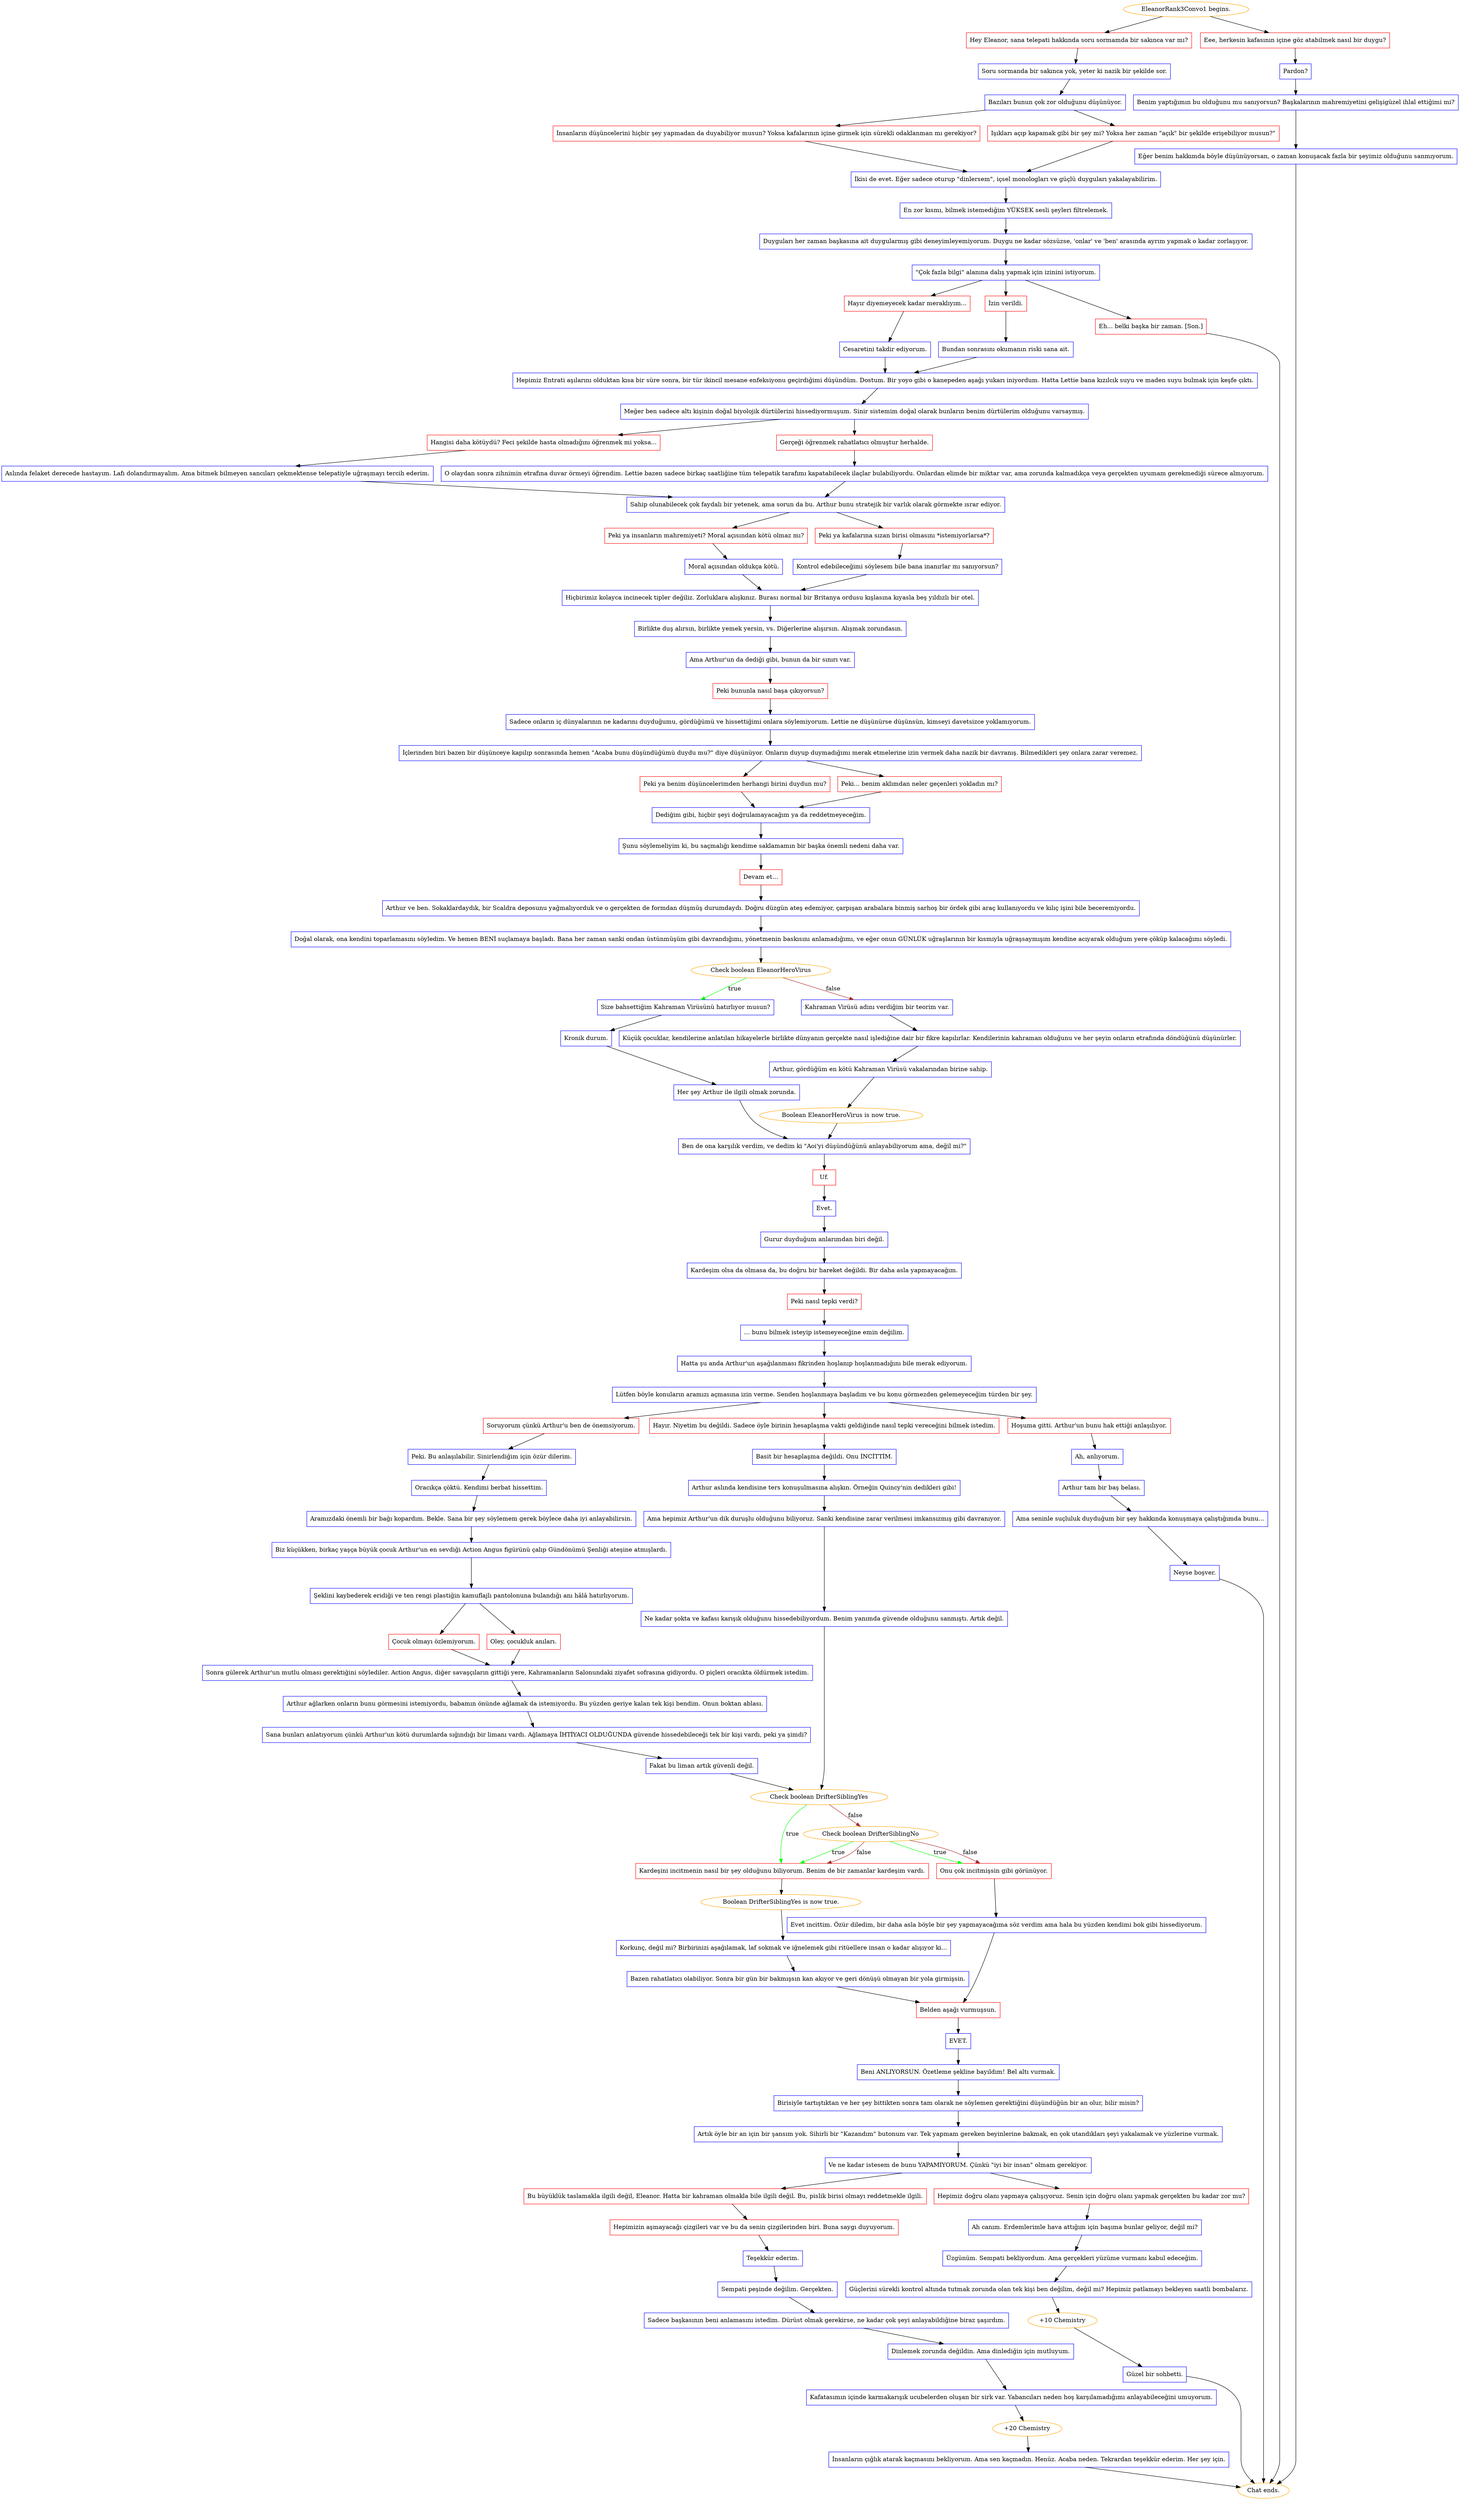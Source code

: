 digraph {
	"EleanorRank3Convo1 begins." [color=orange];
		"EleanorRank3Convo1 begins." -> j2890697052;
		"EleanorRank3Convo1 begins." -> j3019535798;
	j2890697052 [label="Hey Eleanor, sana telepati hakkında soru sormamda bir sakınca var mı?",shape=box,color=red];
		j2890697052 -> j1426393481;
	j3019535798 [label="Eee, herkesin kafasının içine göz atabilmek nasıl bir duygu?",shape=box,color=red];
		j3019535798 -> j898201954;
	j1426393481 [label="Soru sormanda bir sakınca yok, yeter ki nazik bir şekilde sor.",shape=box,color=blue];
		j1426393481 -> j2781069590;
	j898201954 [label="Pardon?",shape=box,color=blue];
		j898201954 -> j2854417361;
	j2781069590 [label="Bazıları bunun çok zor olduğunu düşünüyor.",shape=box,color=blue];
		j2781069590 -> j3475863090;
		j2781069590 -> j245170121;
	j2854417361 [label="Benim yaptığımın bu olduğunu mu sanıyorsun? Başkalarının mahremiyetini gelişigüzel ihlal ettiğimi mi?",shape=box,color=blue];
		j2854417361 -> j4181938468;
	j3475863090 [label="İnsanların düşüncelerini hiçbir şey yapmadan da duyabiliyor musun? Yoksa kafalarının içine girmek için sürekli odaklanman mı gerekiyor?",shape=box,color=red];
		j3475863090 -> j2577875948;
	j245170121 [label="Işıkları açıp kapamak gibi bir şey mi? Yoksa her zaman \"açık\" bir şekilde erişebiliyor musun?\"",shape=box,color=red];
		j245170121 -> j2577875948;
	j4181938468 [label="Eğer benim hakkımda böyle düşünüyorsan, o zaman konuşacak fazla bir şeyimiz olduğunu sanmıyorum.",shape=box,color=blue];
		j4181938468 -> "Chat ends.";
	j2577875948 [label="İkisi de evet. Eğer sadece oturup \"dinlersem\", içsel monologları ve güçlü duyguları yakalayabilirim.",shape=box,color=blue];
		j2577875948 -> j2882081322;
	"Chat ends." [color=orange];
	j2882081322 [label="En zor kısmı, bilmek istemediğim YÜKSEK sesli şeyleri filtrelemek.",shape=box,color=blue];
		j2882081322 -> j3822945609;
	j3822945609 [label="Duyguları her zaman başkasına ait duygularmış gibi deneyimleyemiyorum. Duygu ne kadar sözsüzse, 'onlar' ve 'ben' arasında ayrım yapmak o kadar zorlaşıyor.",shape=box,color=blue];
		j3822945609 -> j4109859556;
	j4109859556 [label="\"Çok fazla bilgi\" alanına dalış yapmak için izinini istiyorum.",shape=box,color=blue];
		j4109859556 -> j1092150010;
		j4109859556 -> j2641981178;
		j4109859556 -> j4009467406;
	j1092150010 [label="Hayır diyemeyecek kadar meraklıyım...",shape=box,color=red];
		j1092150010 -> j3618107600;
	j2641981178 [label="İzin verildi.",shape=box,color=red];
		j2641981178 -> j2625371173;
	j4009467406 [label="Eh... belki başka bir zaman. [Son.]",shape=box,color=red];
		j4009467406 -> "Chat ends.";
	j3618107600 [label="Cesaretini takdir ediyorum.",shape=box,color=blue];
		j3618107600 -> j3554041655;
	j2625371173 [label="Bundan sonrasını okumanın riski sana ait.",shape=box,color=blue];
		j2625371173 -> j3554041655;
	j3554041655 [label="Hepimiz Entrati aşılarını olduktan kısa bir süre sonra, bir tür ikincil mesane enfeksiyonu geçirdiğimi düşündüm. Dostum. Bir yoyo gibi o kanepeden aşağı yukarı iniyordum. Hatta Lettie bana kızılcık suyu ve maden suyu bulmak için keşfe çıktı.",shape=box,color=blue];
		j3554041655 -> j2059830458;
	j2059830458 [label="Meğer ben sadece altı kişinin doğal biyolojik dürtülerini hissediyormuşum. Sinir sistemim doğal olarak bunların benim dürtülerim olduğunu varsaymış.",shape=box,color=blue];
		j2059830458 -> j3894976037;
		j2059830458 -> j700200938;
	j3894976037 [label="Hangisi daha kötüydü? Feci şekilde hasta olmadığını öğrenmek mi yoksa...",shape=box,color=red];
		j3894976037 -> j4009004177;
	j700200938 [label="Gerçeği öğrenmek rahatlatıcı olmuştur herhalde.",shape=box,color=red];
		j700200938 -> j2152301164;
	j4009004177 [label="Aslında felaket derecede hastayım. Lafı dolandırmayalım. Ama bitmek bilmeyen sancıları çekmektense telepatiyle uğraşmayı tercih ederim.",shape=box,color=blue];
		j4009004177 -> j1857498735;
	j2152301164 [label="O olaydan sonra zihnimin etrafına duvar örmeyi öğrendim. Lettie bazen sadece birkaç saatliğine tüm telepatik tarafımı kapatabilecek ilaçlar bulabiliyordu. Onlardan elimde bir miktar var, ama zorunda kalmadıkça veya gerçekten uyumam gerekmediği sürece almıyorum.",shape=box,color=blue];
		j2152301164 -> j1857498735;
	j1857498735 [label="Sahip olunabilecek çok faydalı bir yetenek, ama sorun da bu. Arthur bunu stratejik bir varlık olarak görmekte ısrar ediyor.",shape=box,color=blue];
		j1857498735 -> j1511241055;
		j1857498735 -> j3434530761;
	j1511241055 [label="Peki ya insanların mahremiyeti? Moral açısından kötü olmaz mı?",shape=box,color=red];
		j1511241055 -> j3229366216;
	j3434530761 [label="Peki ya kafalarına sızan birisi olmasını *istemiyorlarsa*?",shape=box,color=red];
		j3434530761 -> j189355368;
	j3229366216 [label="Moral açısından oldukça kötü.",shape=box,color=blue];
		j3229366216 -> j1305858357;
	j189355368 [label="Kontrol edebileceğimi söylesem bile bana inanırlar mı sanıyorsun?",shape=box,color=blue];
		j189355368 -> j1305858357;
	j1305858357 [label="Hiçbirimiz kolayca incinecek tipler değiliz. Zorluklara alışkınız. Burası normal bir Britanya ordusu kışlasına kıyasla beş yıldızlı bir otel.",shape=box,color=blue];
		j1305858357 -> j984817998;
	j984817998 [label="Birlikte duş alırsın, birlikte yemek yersin, vs. Diğerlerine alışırsın. Alışmak zorundasın.",shape=box,color=blue];
		j984817998 -> j2503401833;
	j2503401833 [label="Ama Arthur'un da dediği gibi, bunun da bir sınırı var.",shape=box,color=blue];
		j2503401833 -> j2322134789;
	j2322134789 [label="Peki bununla nasıl başa çıkıyorsun?",shape=box,color=red];
		j2322134789 -> j622731132;
	j622731132 [label="Sadece onların iç dünyalarının ne kadarını duyduğumu, gördüğümü ve hissettiğimi onlara söylemiyorum. Lettie ne düşünürse düşünsün, kimseyi davetsizce yoklamıyorum.",shape=box,color=blue];
		j622731132 -> j1246108459;
	j1246108459 [label="İçlerinden biri bazen bir düşünceye kapılıp sonrasında hemen \"Acaba bunu düşündüğümü duydu mu?\" diye düşünüyor. Onların duyup duymadığımı merak etmelerine izin vermek daha nazik bir davranış. Bilmedikleri şey onlara zarar veremez.",shape=box,color=blue];
		j1246108459 -> j2450501466;
		j1246108459 -> j4147004036;
	j2450501466 [label="Peki ya benim düşüncelerimden herhangi birini duydun mu?",shape=box,color=red];
		j2450501466 -> j2965189171;
	j4147004036 [label="Peki... benim aklımdan neler geçenleri yokladın mı?",shape=box,color=red];
		j4147004036 -> j2965189171;
	j2965189171 [label="Dediğim gibi, hiçbir şeyi doğrulamayacağım ya da reddetmeyeceğim.",shape=box,color=blue];
		j2965189171 -> j3194079497;
	j3194079497 [label="Şunu söylemeliyim ki, bu saçmalığı kendime saklamamın bir başka önemli nedeni daha var.",shape=box,color=blue];
		j3194079497 -> j2815904910;
	j2815904910 [label="Devam et…",shape=box,color=red];
		j2815904910 -> j3841309291;
	j3841309291 [label="Arthur ve ben. Sokaklardaydık, bir Scaldra deposunu yağmalıyorduk ve o gerçekten de formdan düşmüş durumdaydı. Doğru düzgün ateş edemiyor, çarpışan arabalara binmiş sarhoş bir ördek gibi araç kullanıyordu ve kılıç işini bile beceremiyordu.",shape=box,color=blue];
		j3841309291 -> j1361143955;
	j1361143955 [label="Doğal olarak, ona kendini toparlamasını söyledim. Ve hemen BENİ suçlamaya başladı. Bana her zaman sanki ondan üstünmüşüm gibi davrandığımı, yönetmenin baskısını anlamadığımı, ve eğer onun GÜNLÜK uğraşlarının bir kısmıyla uğraşsaymışım kendine acıyarak olduğum yere çöküp kalacağımı söyledi.",shape=box,color=blue];
		j1361143955 -> j1362887736;
	j1362887736 [label="Check boolean EleanorHeroVirus",color=orange];
		j1362887736 -> j3807681084 [label=true,color=green];
		j1362887736 -> j2338978945 [label=false,color=brown];
	j3807681084 [label="Size bahsettiğim Kahraman Virüsünü hatırlıyor musun?",shape=box,color=blue];
		j3807681084 -> j1594291554;
	j2338978945 [label="Kahraman Virüsü adını verdiğim bir teorim var.",shape=box,color=blue];
		j2338978945 -> j534552006;
	j1594291554 [label="Kronik durum.",shape=box,color=blue];
		j1594291554 -> j514020489;
	j534552006 [label="Küçük çocuklar, kendilerine anlatılan hikayelerle birlikte dünyanın gerçekte nasıl işlediğine dair bir fikre kapılırlar. Kendilerinin kahraman olduğunu ve her şeyin onların etrafında döndüğünü düşünürler.",shape=box,color=blue];
		j534552006 -> j4273164424;
	j514020489 [label="Her şey Arthur ile ilgili olmak zorunda.",shape=box,color=blue];
		j514020489 -> j2858742143;
	j4273164424 [label="Arthur, gördüğüm en kötü Kahraman Virüsü vakalarından birine sahip.",shape=box,color=blue];
		j4273164424 -> j855868105;
	j2858742143 [label="Ben de ona karşılık verdim, ve dedim ki \"Aoi'yi düşündüğünü anlayabiliyorum ama, değil mi?\"",shape=box,color=blue];
		j2858742143 -> j3291475171;
	j855868105 [label="Boolean EleanorHeroVirus is now true.",color=orange];
		j855868105 -> j2858742143;
	j3291475171 [label="Uf.",shape=box,color=red];
		j3291475171 -> j2861025343;
	j2861025343 [label="Evet.",shape=box,color=blue];
		j2861025343 -> j1401171784;
	j1401171784 [label="Gurur duyduğum anlarımdan biri değil.",shape=box,color=blue];
		j1401171784 -> j99390776;
	j99390776 [label="Kardeşim olsa da olmasa da, bu doğru bir hareket değildi. Bir daha asla yapmayacağım.",shape=box,color=blue];
		j99390776 -> j1074184664;
	j1074184664 [label="Peki nasıl tepki verdi?",shape=box,color=red];
		j1074184664 -> j2058504490;
	j2058504490 [label="… bunu bilmek isteyip istemeyeceğine emin değilim.",shape=box,color=blue];
		j2058504490 -> j1058690929;
	j1058690929 [label="Hatta şu anda Arthur'un aşağılanması fikrinden hoşlanıp hoşlanmadığını bile merak ediyorum.",shape=box,color=blue];
		j1058690929 -> j4175141252;
	j4175141252 [label="Lütfen böyle konuların aramızı açmasına izin verme. Senden hoşlanmaya başladım ve bu konu görmezden gelemeyeceğim türden bir şey.",shape=box,color=blue];
		j4175141252 -> j1583492314;
		j4175141252 -> j1852908636;
		j4175141252 -> j3389013439;
	j1583492314 [label="Soruyorum çünkü Arthur'u ben de önemsiyorum.",shape=box,color=red];
		j1583492314 -> j515005898;
	j1852908636 [label="Hayır. Niyetim bu değildi. Sadece öyle birinin hesaplaşma vakti geldiğinde nasıl tepki vereceğini bilmek istedim.",shape=box,color=red];
		j1852908636 -> j904006175;
	j3389013439 [label="Hoşuma gitti. Arthur'un bunu hak ettiği anlaşılıyor.",shape=box,color=red];
		j3389013439 -> j3391586688;
	j515005898 [label="Peki. Bu anlaşılabilir. Sinirlendiğim için özür dilerim.",shape=box,color=blue];
		j515005898 -> j2817359038;
	j904006175 [label="Basit bir hesaplaşma değildi. Onu İNCİTTİM.",shape=box,color=blue];
		j904006175 -> j1082640228;
	j3391586688 [label="Ah, anlıyorum.",shape=box,color=blue];
		j3391586688 -> j3931016753;
	j2817359038 [label="Oracıkça çöktü. Kendimi berbat hissettim.",shape=box,color=blue];
		j2817359038 -> j2758359137;
	j1082640228 [label="Arthur aslında kendisine ters konuşulmasına alışkın. Örneğin Quincy'nin dedikleri gibi!",shape=box,color=blue];
		j1082640228 -> j742011469;
	j3931016753 [label="Arthur tam bir baş belası.",shape=box,color=blue];
		j3931016753 -> j1643730789;
	j2758359137 [label="Aramızdaki önemli bir bağı kopardım. Bekle. Sana bir şey söylemem gerek böylece daha iyi anlayabilirsin.",shape=box,color=blue];
		j2758359137 -> j1332115599;
	j742011469 [label="Ama hepimiz Arthur'un dik duruşlu olduğunu biliyoruz. Sanki kendisine zarar verilmesi imkansızmış gibi davranıyor.",shape=box,color=blue];
		j742011469 -> j3350692797;
	j1643730789 [label="Ama seninle suçluluk duyduğum bir şey hakkında konuşmaya çalıştığımda bunu...",shape=box,color=blue];
		j1643730789 -> j2570254257;
	j1332115599 [label="Biz küçükken, birkaç yaşça büyük çocuk Arthur'un en sevdiği Action Angus figürünü çalıp Gündönümü Şenliği ateşine atmışlardı.",shape=box,color=blue];
		j1332115599 -> j2428488439;
	j3350692797 [label="Ne kadar şokta ve kafası karışık olduğunu hissedebiliyordum. Benim yanımda güvende olduğunu sanmıştı. Artık değil.",shape=box,color=blue];
		j3350692797 -> j4218162884;
	j2570254257 [label="Neyse boşver.",shape=box,color=blue];
		j2570254257 -> "Chat ends.";
	j2428488439 [label="Şeklini kaybederek eridiği ve ten rengi plastiğin kamuflajlı pantolonuna bulandığı anı hâlâ hatırlıyorum.",shape=box,color=blue];
		j2428488439 -> j2065434518;
		j2428488439 -> j130731095;
	j4218162884 [label="Check boolean DrifterSiblingYes",color=orange];
		j4218162884 -> j558405835 [label=true,color=green];
		j4218162884 -> j1944990817 [label=false,color=brown];
	j2065434518 [label="Çocuk olmayı özlemiyorum.",shape=box,color=red];
		j2065434518 -> j4171010031;
	j130731095 [label="Oley, çocukluk anıları.",shape=box,color=red];
		j130731095 -> j4171010031;
	j558405835 [label="Kardeşini incitmenin nasıl bir şey olduğunu biliyorum. Benim de bir zamanlar kardeşim vardı.",shape=box,color=red];
		j558405835 -> j2081462065;
	j1944990817 [label="Check boolean DrifterSiblingNo",color=orange];
		j1944990817 -> j558405835 [label=true,color=green];
		j1944990817 -> j2686727553 [label=true,color=green];
		j1944990817 -> j558405835 [label=false,color=brown];
		j1944990817 -> j2686727553 [label=false,color=brown];
	j4171010031 [label="Sonra gülerek Arthur'un mutlu olması gerektiğini söylediler. Action Angus, diğer savaşçıların gittiği yere, Kahramanların Salonundaki ziyafet sofrasına gidiyordu. O piçleri oracıkta öldürmek istedim.",shape=box,color=blue];
		j4171010031 -> j1369597710;
	j2081462065 [label="Boolean DrifterSiblingYes is now true.",color=orange];
		j2081462065 -> j3745331143;
	j2686727553 [label="Onu çok incitmişsin gibi görünüyor.",shape=box,color=red];
		j2686727553 -> j2895774101;
	j1369597710 [label="Arthur ağlarken onların bunu görmesini istemiyordu, babamın önünde ağlamak da istemiyordu. Bu yüzden geriye kalan tek kişi bendim. Onun boktan ablası.",shape=box,color=blue];
		j1369597710 -> j373504325;
	j3745331143 [label="Korkunç, değil mi? Birbirinizi aşağılamak, laf sokmak ve iğnelemek gibi ritüellere insan o kadar alışıyor ki...",shape=box,color=blue];
		j3745331143 -> j2443422123;
	j2895774101 [label="Evet incittim. Özür diledim, bir daha asla böyle bir şey yapmayacağıma söz verdim ama hala bu yüzden kendimi bok gibi hissediyorum.",shape=box,color=blue];
		j2895774101 -> j1843179184;
	j373504325 [label="Sana bunları anlatıyorum çünkü Arthur'un kötü durumlarda sığındığı bir limanı vardı. Ağlamaya İHTİYACI OLDUĞUNDA güvende hissedebileceği tek bir kişi vardı, peki ya şimdi?",shape=box,color=blue];
		j373504325 -> j3857720292;
	j2443422123 [label="Bazen rahatlatıcı olabiliyor. Sonra bir gün bir bakmışsın kan akıyor ve geri dönüşü olmayan bir yola girmişsin.",shape=box,color=blue];
		j2443422123 -> j1843179184;
	j1843179184 [label="Belden aşağı vurmuşsun.",shape=box,color=red];
		j1843179184 -> j1564331863;
	j3857720292 [label="Fakat bu liman artık güvenli değil.",shape=box,color=blue];
		j3857720292 -> j4218162884;
	j1564331863 [label="EVET.",shape=box,color=blue];
		j1564331863 -> j1780138946;
	j1780138946 [label="Beni ANLIYORSUN. Özetleme şekline bayıldım! Bel altı vurmak.",shape=box,color=blue];
		j1780138946 -> j4285563317;
	j4285563317 [label="Birisiyle tartıştıktan ve her şey bittikten sonra tam olarak ne söylemen gerektiğini düşündüğün bir an olur, bilir misin?",shape=box,color=blue];
		j4285563317 -> j774343062;
	j774343062 [label="Artık öyle bir an için bir şansım yok. Sihirli bir \"Kazandım\" butonum var. Tek yapmam gereken beyinlerine bakmak, en çok utandıkları şeyi yakalamak ve yüzlerine vurmak.",shape=box,color=blue];
		j774343062 -> j3230545447;
	j3230545447 [label="Ve ne kadar istesem de bunu YAPAMIYORUM. Çünkü \"iyi bir insan\" olmam gerekiyor.",shape=box,color=blue];
		j3230545447 -> j4258918873;
		j3230545447 -> j3506969110;
	j4258918873 [label="Bu büyüklük taslamakla ilgili değil, Eleanor. Hatta bir kahraman olmakla bile ilgili değil. Bu, pislik birisi olmayı reddetmekle ilgili.",shape=box,color=red];
		j4258918873 -> j1264673765;
	j3506969110 [label="Hepimiz doğru olanı yapmaya çalışıyoruz. Senin için doğru olanı yapmak gerçekten bu kadar zor mu?",shape=box,color=red];
		j3506969110 -> j92154291;
	j1264673765 [label="Hepimizin aşmayacağı çizgileri var ve bu da senin çizgilerinden biri. Buna saygı duyuyorum.",shape=box,color=red];
		j1264673765 -> j182513156;
	j92154291 [label="Ah canım. Erdemlerimle hava attığım için başıma bunlar geliyor, değil mi?",shape=box,color=blue];
		j92154291 -> j2060133776;
	j182513156 [label="Teşekkür ederim.",shape=box,color=blue];
		j182513156 -> j3939327144;
	j2060133776 [label="Üzgünüm. Sempati bekliyordum. Ama gerçekleri yüzüme vurmanı kabul edeceğim.",shape=box,color=blue];
		j2060133776 -> j863542024;
	j3939327144 [label="Sempati peşinde değilim. Gerçekten.",shape=box,color=blue];
		j3939327144 -> j3951808372;
	j863542024 [label="Güçlerini sürekli kontrol altında tutmak zorunda olan tek kişi ben değilim, değil mi? Hepimiz patlamayı bekleyen saatli bombalarız.",shape=box,color=blue];
		j863542024 -> j1739360491;
	j3951808372 [label="Sadece başkasının beni anlamasını istedim. Dürüst olmak gerekirse, ne kadar çok şeyi anlayabildiğine biraz şaşırdım.",shape=box,color=blue];
		j3951808372 -> j2032165591;
	j1739360491 [label="+10 Chemistry",color=orange];
		j1739360491 -> j883494216;
	j2032165591 [label="Dinlemek zorunda değildin. Ama dinlediğin için mutluyum.",shape=box,color=blue];
		j2032165591 -> j383556769;
	j883494216 [label="Güzel bir sohbetti.",shape=box,color=blue];
		j883494216 -> "Chat ends.";
	j383556769 [label="Kafatasımın içinde karmakarışık ucubelerden oluşan bir sirk var. Yabancıları neden hoş karşılamadığımı anlayabileceğini umuyorum.",shape=box,color=blue];
		j383556769 -> j428243559;
	j428243559 [label="+20 Chemistry",color=orange];
		j428243559 -> j2150279158;
	j2150279158 [label="İnsanların çığlık atarak kaçmasını bekliyorum. Ama sen kaçmadın. Henüz. Acaba neden. Tekrardan teşekkür ederim. Her şey için.",shape=box,color=blue];
		j2150279158 -> "Chat ends.";
}